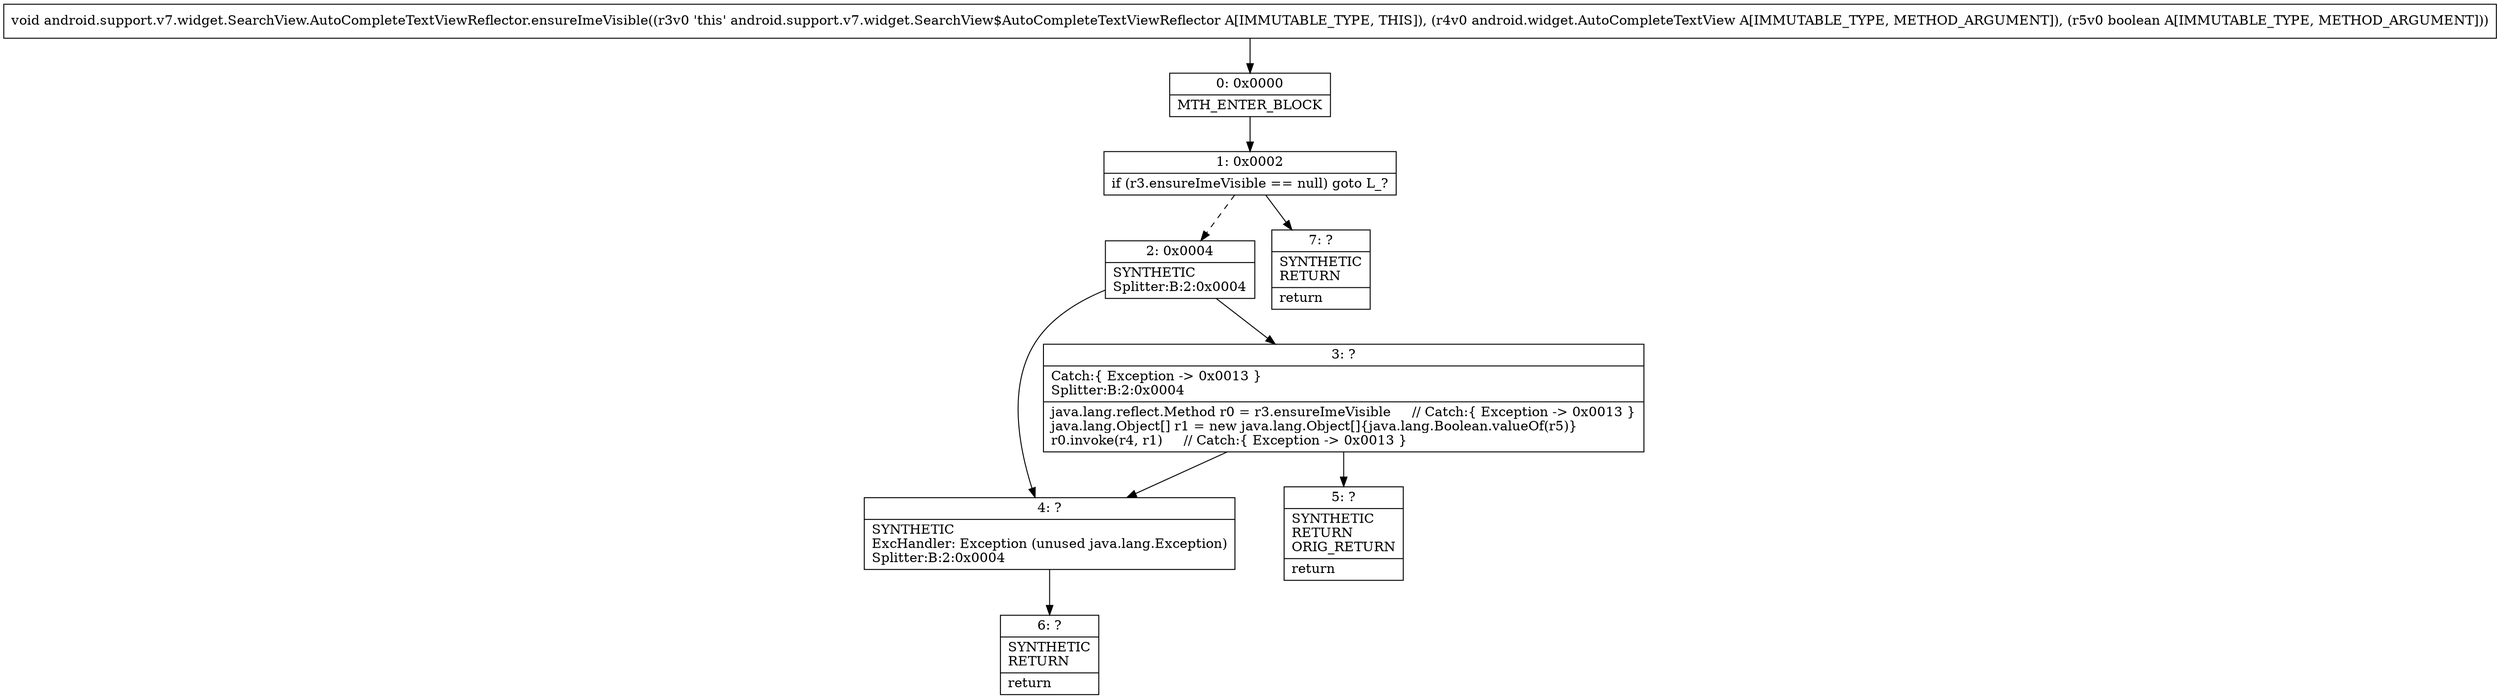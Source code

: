 digraph "CFG forandroid.support.v7.widget.SearchView.AutoCompleteTextViewReflector.ensureImeVisible(Landroid\/widget\/AutoCompleteTextView;Z)V" {
Node_0 [shape=record,label="{0\:\ 0x0000|MTH_ENTER_BLOCK\l}"];
Node_1 [shape=record,label="{1\:\ 0x0002|if (r3.ensureImeVisible == null) goto L_?\l}"];
Node_2 [shape=record,label="{2\:\ 0x0004|SYNTHETIC\lSplitter:B:2:0x0004\l}"];
Node_3 [shape=record,label="{3\:\ ?|Catch:\{ Exception \-\> 0x0013 \}\lSplitter:B:2:0x0004\l|java.lang.reflect.Method r0 = r3.ensureImeVisible     \/\/ Catch:\{ Exception \-\> 0x0013 \}\ljava.lang.Object[] r1 = new java.lang.Object[]\{java.lang.Boolean.valueOf(r5)\}\lr0.invoke(r4, r1)     \/\/ Catch:\{ Exception \-\> 0x0013 \}\l}"];
Node_4 [shape=record,label="{4\:\ ?|SYNTHETIC\lExcHandler: Exception (unused java.lang.Exception)\lSplitter:B:2:0x0004\l}"];
Node_5 [shape=record,label="{5\:\ ?|SYNTHETIC\lRETURN\lORIG_RETURN\l|return\l}"];
Node_6 [shape=record,label="{6\:\ ?|SYNTHETIC\lRETURN\l|return\l}"];
Node_7 [shape=record,label="{7\:\ ?|SYNTHETIC\lRETURN\l|return\l}"];
MethodNode[shape=record,label="{void android.support.v7.widget.SearchView.AutoCompleteTextViewReflector.ensureImeVisible((r3v0 'this' android.support.v7.widget.SearchView$AutoCompleteTextViewReflector A[IMMUTABLE_TYPE, THIS]), (r4v0 android.widget.AutoCompleteTextView A[IMMUTABLE_TYPE, METHOD_ARGUMENT]), (r5v0 boolean A[IMMUTABLE_TYPE, METHOD_ARGUMENT])) }"];
MethodNode -> Node_0;
Node_0 -> Node_1;
Node_1 -> Node_2[style=dashed];
Node_1 -> Node_7;
Node_2 -> Node_3;
Node_2 -> Node_4;
Node_3 -> Node_4;
Node_3 -> Node_5;
Node_4 -> Node_6;
}

